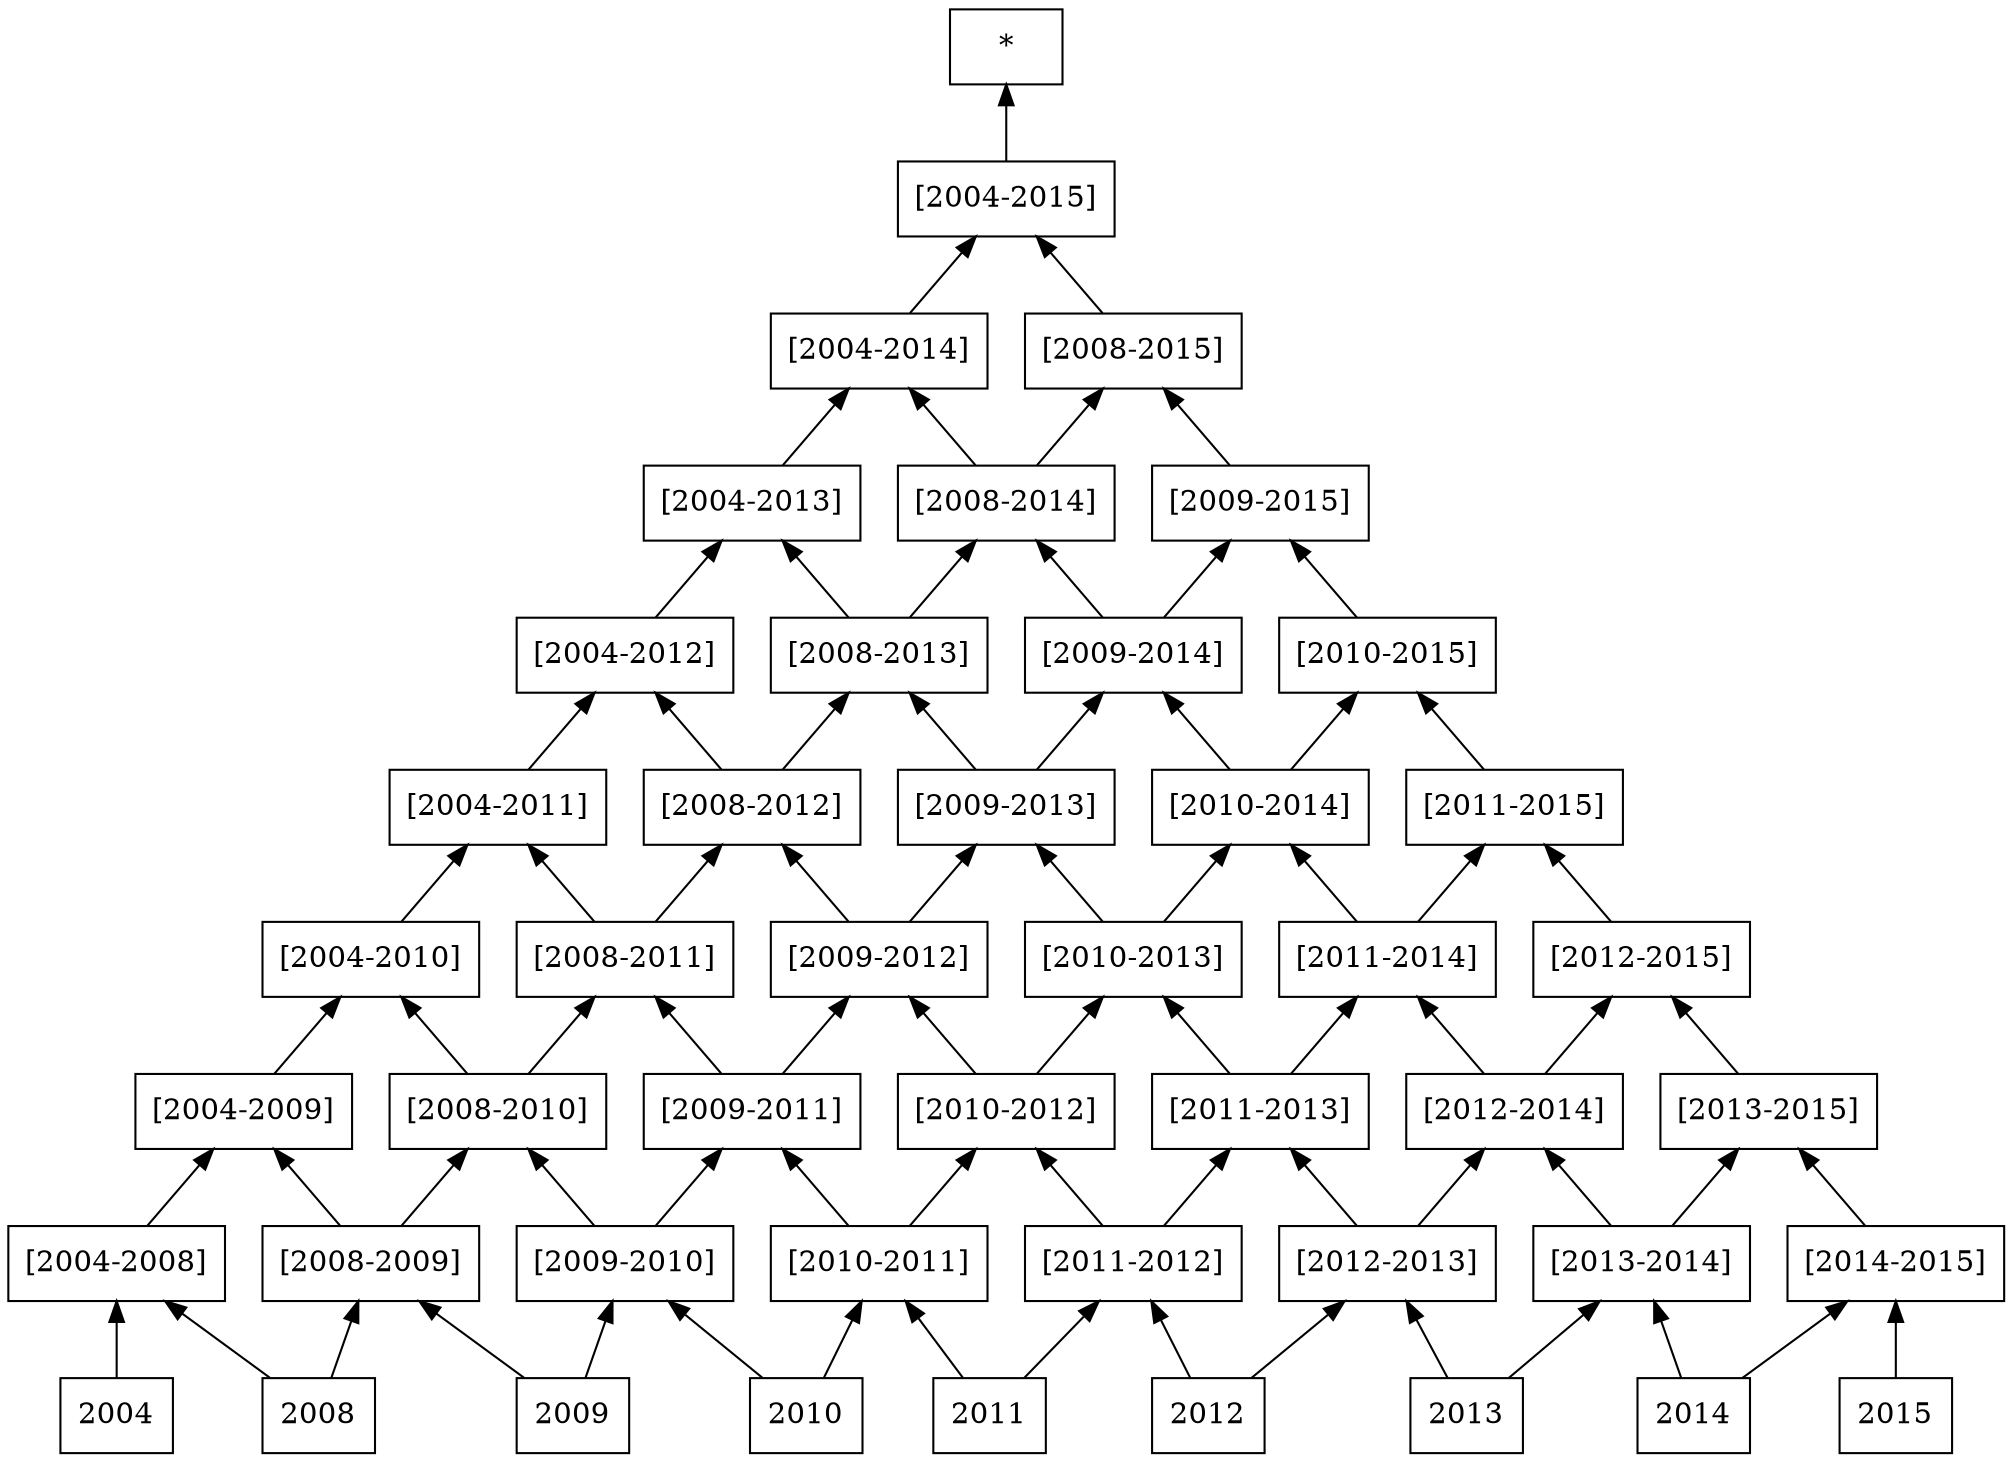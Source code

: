 digraph G { 
 rankdir=BT; 
 subgraph ba { 
1 [shape=record,label="{2004}"]; 
2 [shape=record,label="{2008}"]; 
3 [shape=record,label="{2009}"]; 
4 [shape=record,label="{2010}"]; 
5 [shape=record,label="{2011}"]; 
6 [shape=record,label="{2012}"]; 
7 [shape=record,label="{2013}"]; 
8 [shape=record,label="{2014}"]; 
9 [shape=record,label="{2015}"]; 
10 [shape=record,label="{[2004-2008]}"];
11 [shape=record,label="{[2008-2009]}"];
12 [shape=record,label="{[2009-2010]}"];
13 [shape=record,label="{[2010-2011]}"];
14 [shape=record,label="{[2011-2012]}"];
15 [shape=record,label="{[2012-2013]}"];
16 [shape=record,label="{[2013-2014]}"];
17 [shape=record,label="{[2014-2015]}"];
1 -> 10
2 -> 10
2 -> 11
3 -> 11
3 -> 12
4 -> 12
4 -> 13
5 -> 13
5 -> 14
6 -> 14
6 -> 15
7 -> 15
7 -> 16
8 -> 16
8 -> 17
9 -> 17
18 [shape=record,label="{[2004-2009]}"];
19 [shape=record,label="{[2008-2010]}"];
20 [shape=record,label="{[2009-2011]}"];
21 [shape=record,label="{[2010-2012]}"];
22 [shape=record,label="{[2011-2013]}"];
23 [shape=record,label="{[2012-2014]}"];
24 [shape=record,label="{[2013-2015]}"];
10 -> 18
11 -> 18
11 -> 19
12 -> 19
12 -> 20
13 -> 20
13 -> 21
14 -> 21
14 -> 22
15 -> 22
15 -> 23
16 -> 23
16 -> 24
17 -> 24
25 [shape=record,label="{[2004-2010]}"];
26 [shape=record,label="{[2008-2011]}"];
27 [shape=record,label="{[2009-2012]}"];
28 [shape=record,label="{[2010-2013]}"];
29 [shape=record,label="{[2011-2014]}"];
30 [shape=record,label="{[2012-2015]}"];
18 -> 25
19 -> 25
19 -> 26
20 -> 26
20 -> 27
21 -> 27
21 -> 28
22 -> 28
22 -> 29
23 -> 29
23 -> 30
24 -> 30
31 [shape=record,label="{[2004-2011]}"];
32 [shape=record,label="{[2008-2012]}"];
33 [shape=record,label="{[2009-2013]}"];
34 [shape=record,label="{[2010-2014]}"];
35 [shape=record,label="{[2011-2015]}"];
25 -> 31
26 -> 31
26 -> 32
27 -> 32
27 -> 33
28 -> 33
28 -> 34
29 -> 34
29 -> 35
30 -> 35
36 [shape=record,label="{[2004-2012]}"];
37 [shape=record,label="{[2008-2013]}"];
38 [shape=record,label="{[2009-2014]}"];
39 [shape=record,label="{[2010-2015]}"];
31 -> 36
32 -> 36
32 -> 37
33 -> 37
33 -> 38
34 -> 38
34 -> 39
35 -> 39
40 [shape=record,label="{[2004-2013]}"];
41 [shape=record,label="{[2008-2014]}"];
42 [shape=record,label="{[2009-2015]}"];
36 -> 40
37 -> 40
37 -> 41
38 -> 41
38 -> 42
39 -> 42
43 [shape=record,label="{[2004-2014]}"];
44 [shape=record,label="{[2008-2015]}"];
40 -> 43
41 -> 43
41 -> 44
42 -> 44
45 [shape=record,label="{[2004-2015]}"];
43 -> 45
44 -> 45
46 [shape=record,label="{*}"];
45 -> 46}}